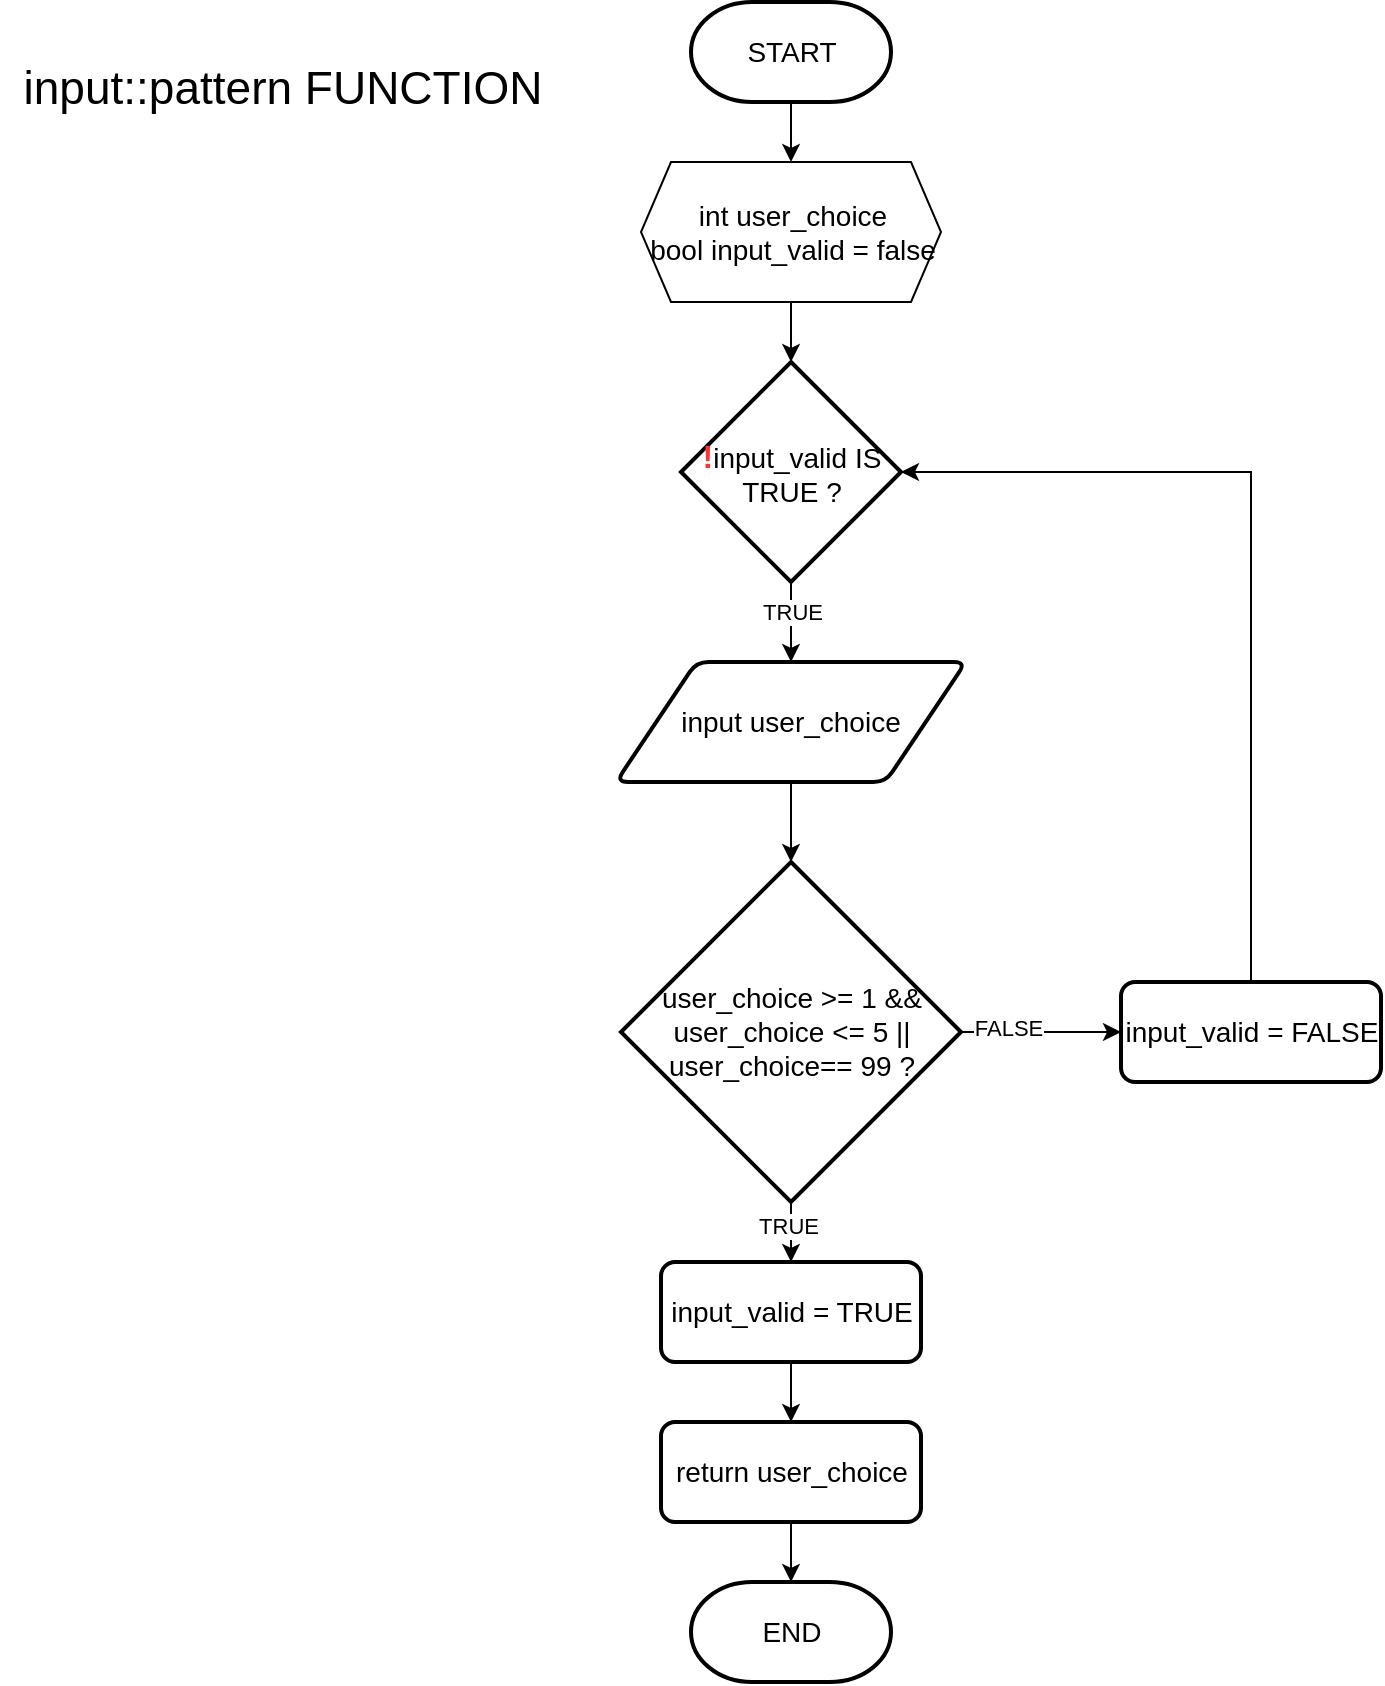 <mxfile version="24.7.16">
  <diagram name="Page-1" id="Uge1D6tLbdBm_kWsmsTx">
    <mxGraphModel dx="1050" dy="580" grid="1" gridSize="10" guides="1" tooltips="1" connect="1" arrows="1" fold="1" page="1" pageScale="1" pageWidth="850" pageHeight="1100" math="0" shadow="0">
      <root>
        <mxCell id="0" />
        <mxCell id="1" parent="0" />
        <mxCell id="KnmcPttmlgP_zkwfvlEp-3" value="" style="edgeStyle=orthogonalEdgeStyle;rounded=0;orthogonalLoop=1;jettySize=auto;html=1;fontSize=14;" edge="1" parent="1" source="KnmcPttmlgP_zkwfvlEp-1" target="KnmcPttmlgP_zkwfvlEp-2">
          <mxGeometry relative="1" as="geometry" />
        </mxCell>
        <mxCell id="KnmcPttmlgP_zkwfvlEp-1" value="START" style="strokeWidth=2;html=1;shape=mxgraph.flowchart.terminator;whiteSpace=wrap;fontSize=14;" vertex="1" parent="1">
          <mxGeometry x="367.5" y="40" width="100" height="50" as="geometry" />
        </mxCell>
        <mxCell id="KnmcPttmlgP_zkwfvlEp-5" value="" style="edgeStyle=orthogonalEdgeStyle;rounded=0;orthogonalLoop=1;jettySize=auto;html=1;fontSize=14;" edge="1" parent="1" source="KnmcPttmlgP_zkwfvlEp-2" target="KnmcPttmlgP_zkwfvlEp-4">
          <mxGeometry relative="1" as="geometry" />
        </mxCell>
        <mxCell id="KnmcPttmlgP_zkwfvlEp-2" value="int user_choice&lt;div style=&quot;font-size: 14px;&quot;&gt;bool input_valid = false&lt;/div&gt;" style="verticalLabelPosition=middle;verticalAlign=middle;html=1;shape=hexagon;perimeter=hexagonPerimeter2;arcSize=6;size=0.1;labelPosition=center;align=center;fontSize=14;" vertex="1" parent="1">
          <mxGeometry x="342.5" y="120" width="150" height="70" as="geometry" />
        </mxCell>
        <mxCell id="KnmcPttmlgP_zkwfvlEp-7" value="" style="edgeStyle=orthogonalEdgeStyle;rounded=0;orthogonalLoop=1;jettySize=auto;html=1;fontSize=14;" edge="1" parent="1" source="KnmcPttmlgP_zkwfvlEp-4" target="KnmcPttmlgP_zkwfvlEp-6">
          <mxGeometry relative="1" as="geometry" />
        </mxCell>
        <mxCell id="KnmcPttmlgP_zkwfvlEp-17" value="TRUE" style="edgeLabel;html=1;align=center;verticalAlign=middle;resizable=0;points=[];" vertex="1" connectable="0" parent="KnmcPttmlgP_zkwfvlEp-7">
          <mxGeometry x="-0.27" relative="1" as="geometry">
            <mxPoint as="offset" />
          </mxGeometry>
        </mxCell>
        <mxCell id="KnmcPttmlgP_zkwfvlEp-4" value="&lt;b&gt;&lt;font color=&quot;#ff3333&quot; style=&quot;font-size: 16px;&quot;&gt;!&lt;/font&gt;&lt;/b&gt;input_valid IS TRUE ?" style="strokeWidth=2;html=1;shape=mxgraph.flowchart.decision;whiteSpace=wrap;fontSize=14;" vertex="1" parent="1">
          <mxGeometry x="362.5" y="220" width="110" height="110" as="geometry" />
        </mxCell>
        <mxCell id="KnmcPttmlgP_zkwfvlEp-9" value="" style="edgeStyle=orthogonalEdgeStyle;rounded=0;orthogonalLoop=1;jettySize=auto;html=1;fontSize=14;" edge="1" parent="1" source="KnmcPttmlgP_zkwfvlEp-6" target="KnmcPttmlgP_zkwfvlEp-8">
          <mxGeometry relative="1" as="geometry" />
        </mxCell>
        <mxCell id="KnmcPttmlgP_zkwfvlEp-6" value="input user_choice" style="shape=parallelogram;html=1;strokeWidth=2;perimeter=parallelogramPerimeter;whiteSpace=wrap;rounded=1;arcSize=12;size=0.23;fontSize=14;" vertex="1" parent="1">
          <mxGeometry x="330" y="370" width="175" height="60" as="geometry" />
        </mxCell>
        <mxCell id="KnmcPttmlgP_zkwfvlEp-11" value="" style="edgeStyle=orthogonalEdgeStyle;rounded=0;orthogonalLoop=1;jettySize=auto;html=1;fontSize=14;" edge="1" parent="1" source="KnmcPttmlgP_zkwfvlEp-8" target="KnmcPttmlgP_zkwfvlEp-10">
          <mxGeometry relative="1" as="geometry" />
        </mxCell>
        <mxCell id="KnmcPttmlgP_zkwfvlEp-18" value="TRUE" style="edgeLabel;html=1;align=center;verticalAlign=middle;resizable=0;points=[];" vertex="1" connectable="0" parent="KnmcPttmlgP_zkwfvlEp-11">
          <mxGeometry x="0.264" y="-2" relative="1" as="geometry">
            <mxPoint as="offset" />
          </mxGeometry>
        </mxCell>
        <mxCell id="KnmcPttmlgP_zkwfvlEp-20" value="" style="edgeStyle=orthogonalEdgeStyle;rounded=0;orthogonalLoop=1;jettySize=auto;html=1;" edge="1" parent="1" source="KnmcPttmlgP_zkwfvlEp-8" target="KnmcPttmlgP_zkwfvlEp-19">
          <mxGeometry relative="1" as="geometry" />
        </mxCell>
        <mxCell id="KnmcPttmlgP_zkwfvlEp-21" value="FALSE" style="edgeLabel;html=1;align=center;verticalAlign=middle;resizable=0;points=[];" vertex="1" connectable="0" parent="KnmcPttmlgP_zkwfvlEp-20">
          <mxGeometry x="-0.422" y="2" relative="1" as="geometry">
            <mxPoint as="offset" />
          </mxGeometry>
        </mxCell>
        <mxCell id="KnmcPttmlgP_zkwfvlEp-8" value="user_choice &amp;gt;= 1 &amp;amp;&amp;amp; user_choice &amp;lt;= 5 || user_choice== 99 ?" style="strokeWidth=2;html=1;shape=mxgraph.flowchart.decision;whiteSpace=wrap;fontSize=14;" vertex="1" parent="1">
          <mxGeometry x="332.5" y="470" width="170" height="170" as="geometry" />
        </mxCell>
        <mxCell id="KnmcPttmlgP_zkwfvlEp-13" value="" style="edgeStyle=orthogonalEdgeStyle;rounded=0;orthogonalLoop=1;jettySize=auto;html=1;fontSize=14;" edge="1" parent="1" source="KnmcPttmlgP_zkwfvlEp-10" target="KnmcPttmlgP_zkwfvlEp-12">
          <mxGeometry relative="1" as="geometry" />
        </mxCell>
        <mxCell id="KnmcPttmlgP_zkwfvlEp-10" value="input_valid = TRUE" style="rounded=1;whiteSpace=wrap;html=1;absoluteArcSize=1;arcSize=14;strokeWidth=2;fontSize=14;" vertex="1" parent="1">
          <mxGeometry x="352.5" y="670" width="130" height="50" as="geometry" />
        </mxCell>
        <mxCell id="KnmcPttmlgP_zkwfvlEp-15" value="" style="edgeStyle=orthogonalEdgeStyle;rounded=0;orthogonalLoop=1;jettySize=auto;html=1;fontSize=14;" edge="1" parent="1" source="KnmcPttmlgP_zkwfvlEp-12" target="KnmcPttmlgP_zkwfvlEp-14">
          <mxGeometry relative="1" as="geometry" />
        </mxCell>
        <mxCell id="KnmcPttmlgP_zkwfvlEp-12" value="return user_choice" style="rounded=1;whiteSpace=wrap;html=1;absoluteArcSize=1;arcSize=14;strokeWidth=2;fontSize=14;" vertex="1" parent="1">
          <mxGeometry x="352.5" y="750" width="130" height="50" as="geometry" />
        </mxCell>
        <mxCell id="KnmcPttmlgP_zkwfvlEp-14" value="END" style="strokeWidth=2;html=1;shape=mxgraph.flowchart.terminator;whiteSpace=wrap;fontSize=14;" vertex="1" parent="1">
          <mxGeometry x="367.5" y="830" width="100" height="50" as="geometry" />
        </mxCell>
        <mxCell id="KnmcPttmlgP_zkwfvlEp-19" value="input_valid = FALSE" style="rounded=1;whiteSpace=wrap;html=1;absoluteArcSize=1;arcSize=14;strokeWidth=2;fontSize=14;" vertex="1" parent="1">
          <mxGeometry x="582.5" y="530" width="130" height="50" as="geometry" />
        </mxCell>
        <mxCell id="KnmcPttmlgP_zkwfvlEp-22" style="edgeStyle=orthogonalEdgeStyle;rounded=0;orthogonalLoop=1;jettySize=auto;html=1;exitX=0.5;exitY=0;exitDx=0;exitDy=0;entryX=1;entryY=0.5;entryDx=0;entryDy=0;entryPerimeter=0;" edge="1" parent="1" source="KnmcPttmlgP_zkwfvlEp-19" target="KnmcPttmlgP_zkwfvlEp-4">
          <mxGeometry relative="1" as="geometry" />
        </mxCell>
        <mxCell id="KnmcPttmlgP_zkwfvlEp-23" value="&lt;font style=&quot;font-size: 23px;&quot;&gt;input::pattern FUNCTION&lt;/font&gt;" style="text;html=1;align=center;verticalAlign=middle;resizable=0;points=[];autosize=1;strokeColor=none;fillColor=none;" vertex="1" parent="1">
          <mxGeometry x="22.5" y="63" width="280" height="40" as="geometry" />
        </mxCell>
      </root>
    </mxGraphModel>
  </diagram>
</mxfile>
